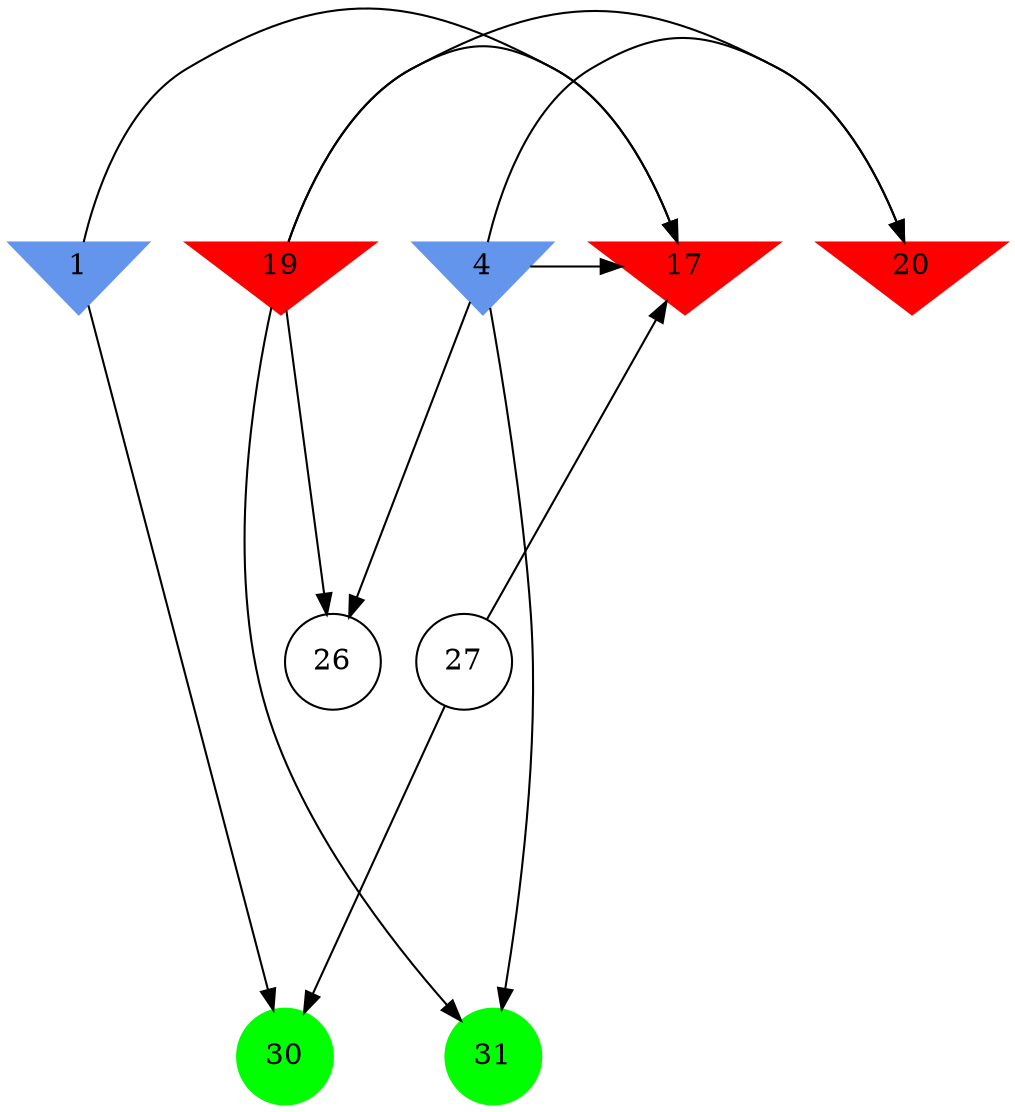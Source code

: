 digraph brain {
	ranksep=2.0;
	1 [shape=invtriangle,style=filled,color=cornflowerblue];
	4 [shape=invtriangle,style=filled,color=cornflowerblue];
	17 [shape=invtriangle,style=filled,color=red];
	19 [shape=invtriangle,style=filled,color=red];
	20 [shape=invtriangle,style=filled,color=red];
	26 [shape=circle,color=black];
	27 [shape=circle,color=black];
	30 [shape=circle,style=filled,color=green];
	31 [shape=circle,style=filled,color=green];
	4	->	26;
	4	->	17;
	4	->	20;
	4	->	31;
	19	->	26;
	19	->	17;
	19	->	20;
	19	->	31;
	1	->	17;
	1	->	30;
	27	->	17;
	27	->	30;
	{ rank=same; 1; 4; 17; 19; 20; }
	{ rank=same; 26; 27; }
	{ rank=same; 30; 31; }
}
